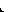 beginfig (1);  
  draw (0, 1pt){down} .. (1pt, 0){right};
  draw (0, -1pt){up} .. (1pt,0){right};
endfig;  
end.

